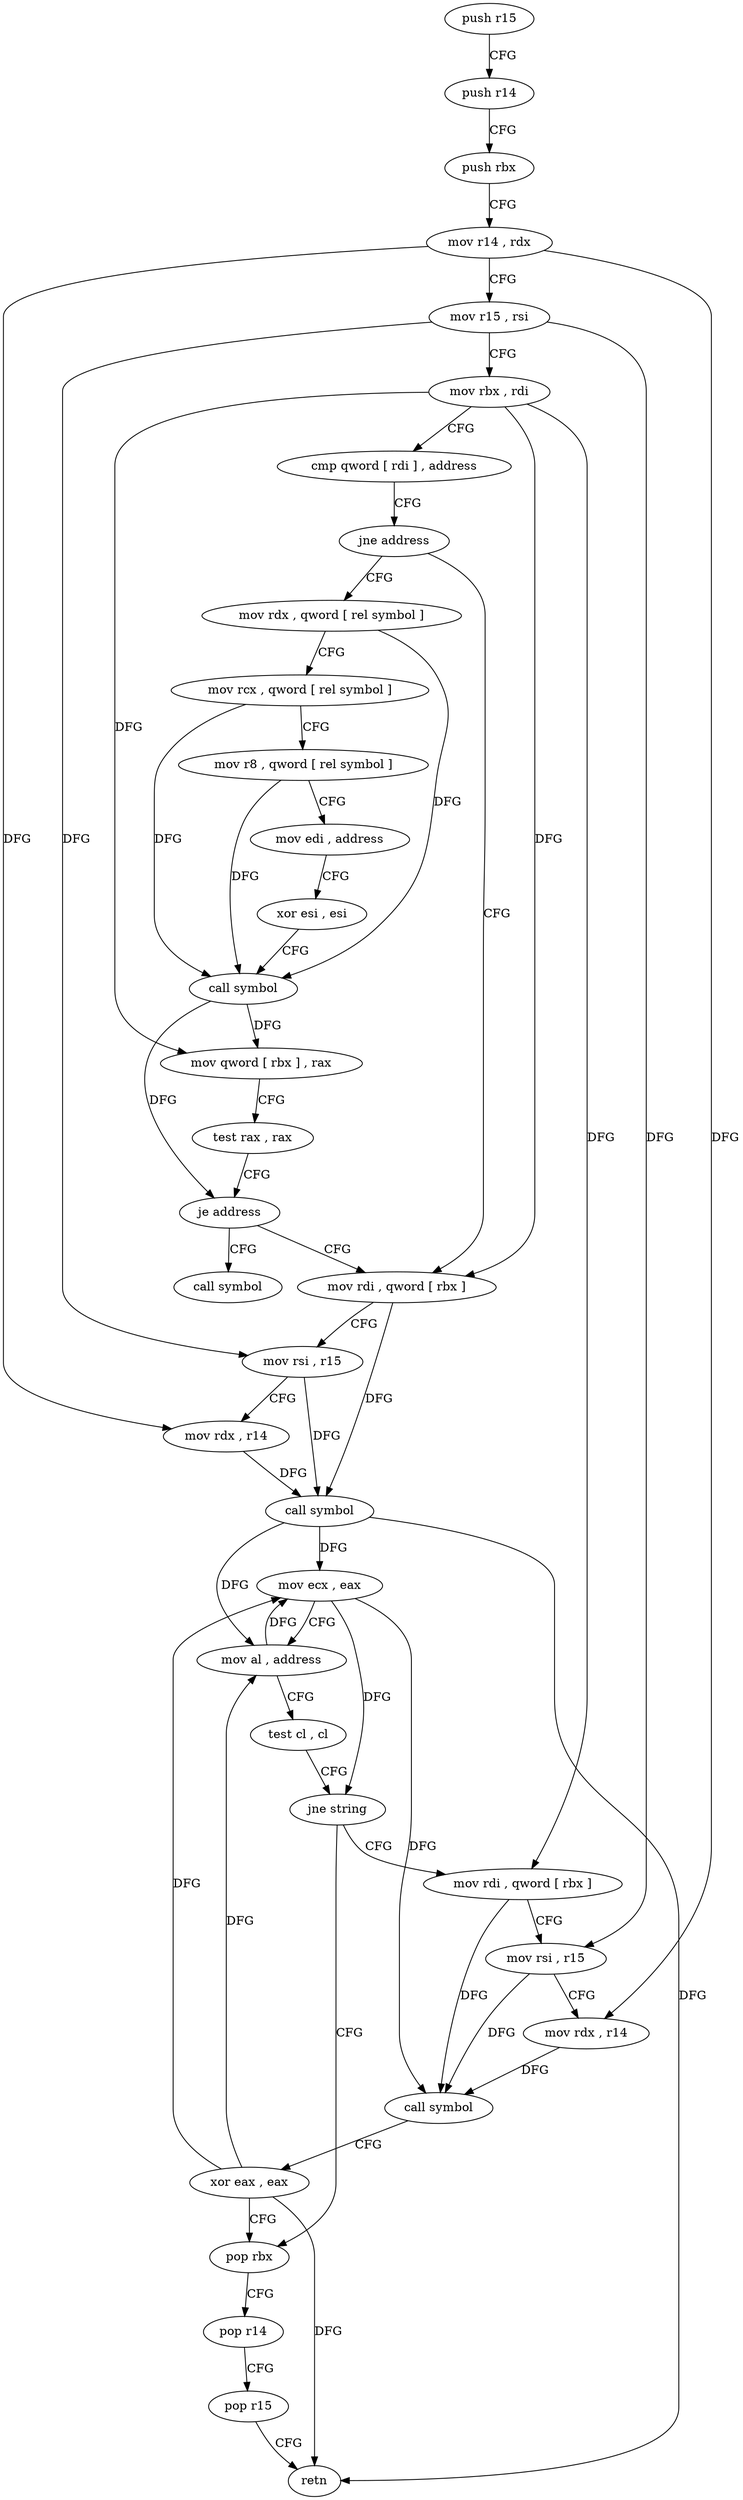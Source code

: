 digraph "func" {
"155616" [label = "push r15" ]
"155618" [label = "push r14" ]
"155620" [label = "push rbx" ]
"155621" [label = "mov r14 , rdx" ]
"155624" [label = "mov r15 , rsi" ]
"155627" [label = "mov rbx , rdi" ]
"155630" [label = "cmp qword [ rdi ] , address" ]
"155634" [label = "jne address" ]
"155677" [label = "mov rdi , qword [ rbx ]" ]
"155636" [label = "mov rdx , qword [ rel symbol ]" ]
"155680" [label = "mov rsi , r15" ]
"155683" [label = "mov rdx , r14" ]
"155686" [label = "call symbol" ]
"155691" [label = "mov ecx , eax" ]
"155693" [label = "mov al , address" ]
"155695" [label = "test cl , cl" ]
"155697" [label = "jne string" ]
"155715" [label = "pop rbx" ]
"155699" [label = "mov rdi , qword [ rbx ]" ]
"155643" [label = "mov rcx , qword [ rel symbol ]" ]
"155650" [label = "mov r8 , qword [ rel symbol ]" ]
"155657" [label = "mov edi , address" ]
"155662" [label = "xor esi , esi" ]
"155664" [label = "call symbol" ]
"155669" [label = "mov qword [ rbx ] , rax" ]
"155672" [label = "test rax , rax" ]
"155675" [label = "je address" ]
"155721" [label = "call symbol" ]
"155716" [label = "pop r14" ]
"155718" [label = "pop r15" ]
"155720" [label = "retn" ]
"155702" [label = "mov rsi , r15" ]
"155705" [label = "mov rdx , r14" ]
"155708" [label = "call symbol" ]
"155713" [label = "xor eax , eax" ]
"155616" -> "155618" [ label = "CFG" ]
"155618" -> "155620" [ label = "CFG" ]
"155620" -> "155621" [ label = "CFG" ]
"155621" -> "155624" [ label = "CFG" ]
"155621" -> "155683" [ label = "DFG" ]
"155621" -> "155705" [ label = "DFG" ]
"155624" -> "155627" [ label = "CFG" ]
"155624" -> "155680" [ label = "DFG" ]
"155624" -> "155702" [ label = "DFG" ]
"155627" -> "155630" [ label = "CFG" ]
"155627" -> "155677" [ label = "DFG" ]
"155627" -> "155669" [ label = "DFG" ]
"155627" -> "155699" [ label = "DFG" ]
"155630" -> "155634" [ label = "CFG" ]
"155634" -> "155677" [ label = "CFG" ]
"155634" -> "155636" [ label = "CFG" ]
"155677" -> "155680" [ label = "CFG" ]
"155677" -> "155686" [ label = "DFG" ]
"155636" -> "155643" [ label = "CFG" ]
"155636" -> "155664" [ label = "DFG" ]
"155680" -> "155683" [ label = "CFG" ]
"155680" -> "155686" [ label = "DFG" ]
"155683" -> "155686" [ label = "DFG" ]
"155686" -> "155691" [ label = "DFG" ]
"155686" -> "155693" [ label = "DFG" ]
"155686" -> "155720" [ label = "DFG" ]
"155691" -> "155693" [ label = "CFG" ]
"155691" -> "155697" [ label = "DFG" ]
"155691" -> "155708" [ label = "DFG" ]
"155693" -> "155695" [ label = "CFG" ]
"155693" -> "155691" [ label = "DFG" ]
"155695" -> "155697" [ label = "CFG" ]
"155697" -> "155715" [ label = "CFG" ]
"155697" -> "155699" [ label = "CFG" ]
"155715" -> "155716" [ label = "CFG" ]
"155699" -> "155702" [ label = "CFG" ]
"155699" -> "155708" [ label = "DFG" ]
"155643" -> "155650" [ label = "CFG" ]
"155643" -> "155664" [ label = "DFG" ]
"155650" -> "155657" [ label = "CFG" ]
"155650" -> "155664" [ label = "DFG" ]
"155657" -> "155662" [ label = "CFG" ]
"155662" -> "155664" [ label = "CFG" ]
"155664" -> "155669" [ label = "DFG" ]
"155664" -> "155675" [ label = "DFG" ]
"155669" -> "155672" [ label = "CFG" ]
"155672" -> "155675" [ label = "CFG" ]
"155675" -> "155721" [ label = "CFG" ]
"155675" -> "155677" [ label = "CFG" ]
"155716" -> "155718" [ label = "CFG" ]
"155718" -> "155720" [ label = "CFG" ]
"155702" -> "155705" [ label = "CFG" ]
"155702" -> "155708" [ label = "DFG" ]
"155705" -> "155708" [ label = "DFG" ]
"155708" -> "155713" [ label = "CFG" ]
"155713" -> "155715" [ label = "CFG" ]
"155713" -> "155691" [ label = "DFG" ]
"155713" -> "155693" [ label = "DFG" ]
"155713" -> "155720" [ label = "DFG" ]
}
